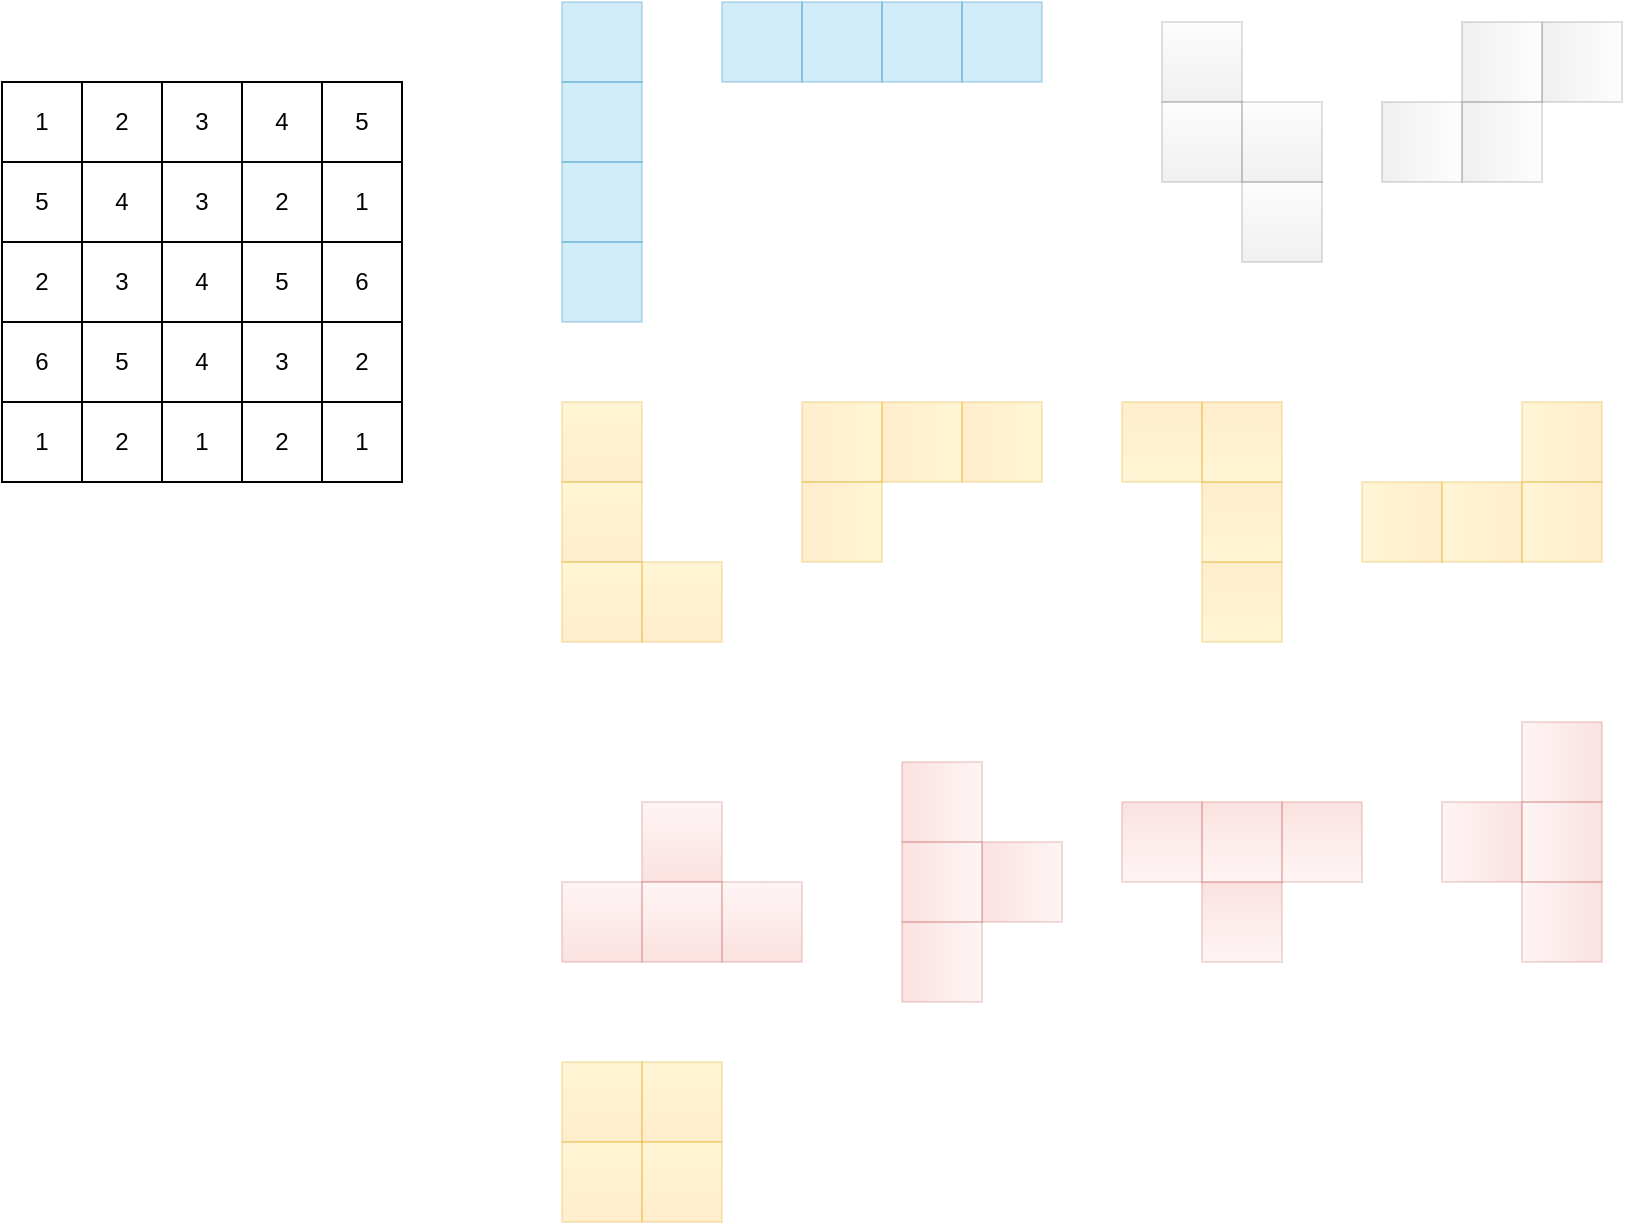 <mxfile version="15.8.7" type="device"><diagram id="VBIc5dmxb7toj-qNlnUQ" name="페이지-1"><mxGraphModel dx="1185" dy="714" grid="1" gridSize="10" guides="1" tooltips="1" connect="1" arrows="1" fold="1" page="1" pageScale="1" pageWidth="10000" pageHeight="10000" math="0" shadow="0"><root><mxCell id="0"/><mxCell id="1" parent="0"/><mxCell id="U9tr5wPtxxhapO03MWSL-27" value="" style="group" vertex="1" connectable="0" parent="1"><mxGeometry x="680" y="360" width="200" height="200" as="geometry"/></mxCell><mxCell id="U9tr5wPtxxhapO03MWSL-1" value="1" style="rounded=0;whiteSpace=wrap;html=1;" vertex="1" parent="U9tr5wPtxxhapO03MWSL-27"><mxGeometry width="40" height="40" as="geometry"/></mxCell><mxCell id="U9tr5wPtxxhapO03MWSL-2" value="2" style="rounded=0;whiteSpace=wrap;html=1;" vertex="1" parent="U9tr5wPtxxhapO03MWSL-27"><mxGeometry x="40" width="40" height="40" as="geometry"/></mxCell><mxCell id="U9tr5wPtxxhapO03MWSL-3" value="3" style="rounded=0;whiteSpace=wrap;html=1;" vertex="1" parent="U9tr5wPtxxhapO03MWSL-27"><mxGeometry x="80" width="40" height="40" as="geometry"/></mxCell><mxCell id="U9tr5wPtxxhapO03MWSL-4" value="4" style="rounded=0;whiteSpace=wrap;html=1;" vertex="1" parent="U9tr5wPtxxhapO03MWSL-27"><mxGeometry x="120" width="40" height="40" as="geometry"/></mxCell><mxCell id="U9tr5wPtxxhapO03MWSL-5" value="5" style="rounded=0;whiteSpace=wrap;html=1;" vertex="1" parent="U9tr5wPtxxhapO03MWSL-27"><mxGeometry x="160" width="40" height="40" as="geometry"/></mxCell><mxCell id="U9tr5wPtxxhapO03MWSL-7" value="5" style="rounded=0;whiteSpace=wrap;html=1;" vertex="1" parent="U9tr5wPtxxhapO03MWSL-27"><mxGeometry y="40" width="40" height="40" as="geometry"/></mxCell><mxCell id="U9tr5wPtxxhapO03MWSL-8" value="4" style="rounded=0;whiteSpace=wrap;html=1;" vertex="1" parent="U9tr5wPtxxhapO03MWSL-27"><mxGeometry x="40" y="40" width="40" height="40" as="geometry"/></mxCell><mxCell id="U9tr5wPtxxhapO03MWSL-9" value="3" style="rounded=0;whiteSpace=wrap;html=1;" vertex="1" parent="U9tr5wPtxxhapO03MWSL-27"><mxGeometry x="80" y="40" width="40" height="40" as="geometry"/></mxCell><mxCell id="U9tr5wPtxxhapO03MWSL-10" value="2" style="rounded=0;whiteSpace=wrap;html=1;" vertex="1" parent="U9tr5wPtxxhapO03MWSL-27"><mxGeometry x="120" y="40" width="40" height="40" as="geometry"/></mxCell><mxCell id="U9tr5wPtxxhapO03MWSL-11" value="1" style="rounded=0;whiteSpace=wrap;html=1;" vertex="1" parent="U9tr5wPtxxhapO03MWSL-27"><mxGeometry x="160" y="40" width="40" height="40" as="geometry"/></mxCell><mxCell id="U9tr5wPtxxhapO03MWSL-12" value="2" style="rounded=0;whiteSpace=wrap;html=1;" vertex="1" parent="U9tr5wPtxxhapO03MWSL-27"><mxGeometry y="80" width="40" height="40" as="geometry"/></mxCell><mxCell id="U9tr5wPtxxhapO03MWSL-13" value="3" style="rounded=0;whiteSpace=wrap;html=1;" vertex="1" parent="U9tr5wPtxxhapO03MWSL-27"><mxGeometry x="40" y="80" width="40" height="40" as="geometry"/></mxCell><mxCell id="U9tr5wPtxxhapO03MWSL-14" value="4" style="rounded=0;whiteSpace=wrap;html=1;" vertex="1" parent="U9tr5wPtxxhapO03MWSL-27"><mxGeometry x="80" y="80" width="40" height="40" as="geometry"/></mxCell><mxCell id="U9tr5wPtxxhapO03MWSL-15" value="5" style="rounded=0;whiteSpace=wrap;html=1;" vertex="1" parent="U9tr5wPtxxhapO03MWSL-27"><mxGeometry x="120" y="80" width="40" height="40" as="geometry"/></mxCell><mxCell id="U9tr5wPtxxhapO03MWSL-16" value="6" style="rounded=0;whiteSpace=wrap;html=1;" vertex="1" parent="U9tr5wPtxxhapO03MWSL-27"><mxGeometry x="160" y="80" width="40" height="40" as="geometry"/></mxCell><mxCell id="U9tr5wPtxxhapO03MWSL-17" value="6" style="rounded=0;whiteSpace=wrap;html=1;" vertex="1" parent="U9tr5wPtxxhapO03MWSL-27"><mxGeometry y="120" width="40" height="40" as="geometry"/></mxCell><mxCell id="U9tr5wPtxxhapO03MWSL-18" value="5" style="rounded=0;whiteSpace=wrap;html=1;" vertex="1" parent="U9tr5wPtxxhapO03MWSL-27"><mxGeometry x="40" y="120" width="40" height="40" as="geometry"/></mxCell><mxCell id="U9tr5wPtxxhapO03MWSL-19" value="4" style="rounded=0;whiteSpace=wrap;html=1;" vertex="1" parent="U9tr5wPtxxhapO03MWSL-27"><mxGeometry x="80" y="120" width="40" height="40" as="geometry"/></mxCell><mxCell id="U9tr5wPtxxhapO03MWSL-20" value="3" style="rounded=0;whiteSpace=wrap;html=1;" vertex="1" parent="U9tr5wPtxxhapO03MWSL-27"><mxGeometry x="120" y="120" width="40" height="40" as="geometry"/></mxCell><mxCell id="U9tr5wPtxxhapO03MWSL-21" value="2" style="rounded=0;whiteSpace=wrap;html=1;" vertex="1" parent="U9tr5wPtxxhapO03MWSL-27"><mxGeometry x="160" y="120" width="40" height="40" as="geometry"/></mxCell><mxCell id="U9tr5wPtxxhapO03MWSL-22" value="1" style="rounded=0;whiteSpace=wrap;html=1;" vertex="1" parent="U9tr5wPtxxhapO03MWSL-27"><mxGeometry y="160" width="40" height="40" as="geometry"/></mxCell><mxCell id="U9tr5wPtxxhapO03MWSL-23" value="2" style="rounded=0;whiteSpace=wrap;html=1;" vertex="1" parent="U9tr5wPtxxhapO03MWSL-27"><mxGeometry x="40" y="160" width="40" height="40" as="geometry"/></mxCell><mxCell id="U9tr5wPtxxhapO03MWSL-24" value="1" style="rounded=0;whiteSpace=wrap;html=1;" vertex="1" parent="U9tr5wPtxxhapO03MWSL-27"><mxGeometry x="80" y="160" width="40" height="40" as="geometry"/></mxCell><mxCell id="U9tr5wPtxxhapO03MWSL-25" value="2" style="rounded=0;whiteSpace=wrap;html=1;" vertex="1" parent="U9tr5wPtxxhapO03MWSL-27"><mxGeometry x="120" y="160" width="40" height="40" as="geometry"/></mxCell><mxCell id="U9tr5wPtxxhapO03MWSL-26" value="1" style="rounded=0;whiteSpace=wrap;html=1;" vertex="1" parent="U9tr5wPtxxhapO03MWSL-27"><mxGeometry x="160" y="160" width="40" height="40" as="geometry"/></mxCell><mxCell id="U9tr5wPtxxhapO03MWSL-32" value="" style="group;opacity=20;" vertex="1" connectable="0" parent="1"><mxGeometry x="960" y="320" width="40" height="160" as="geometry"/></mxCell><mxCell id="U9tr5wPtxxhapO03MWSL-28" value="" style="rounded=0;whiteSpace=wrap;html=1;fillColor=#1ba1e2;fontColor=#ffffff;strokeColor=#006EAF;opacity=20;" vertex="1" parent="U9tr5wPtxxhapO03MWSL-32"><mxGeometry width="40" height="40" as="geometry"/></mxCell><mxCell id="U9tr5wPtxxhapO03MWSL-29" value="" style="rounded=0;whiteSpace=wrap;html=1;fillColor=#1ba1e2;fontColor=#ffffff;strokeColor=#006EAF;opacity=20;" vertex="1" parent="U9tr5wPtxxhapO03MWSL-32"><mxGeometry y="40" width="40" height="40" as="geometry"/></mxCell><mxCell id="U9tr5wPtxxhapO03MWSL-30" value="" style="rounded=0;whiteSpace=wrap;html=1;fillColor=#1ba1e2;fontColor=#ffffff;strokeColor=#006EAF;opacity=20;" vertex="1" parent="U9tr5wPtxxhapO03MWSL-32"><mxGeometry y="80" width="40" height="40" as="geometry"/></mxCell><mxCell id="U9tr5wPtxxhapO03MWSL-31" value="" style="rounded=0;whiteSpace=wrap;html=1;fillColor=#1ba1e2;fontColor=#ffffff;strokeColor=#006EAF;opacity=20;" vertex="1" parent="U9tr5wPtxxhapO03MWSL-32"><mxGeometry y="120" width="40" height="40" as="geometry"/></mxCell><mxCell id="U9tr5wPtxxhapO03MWSL-42" value="" style="group;opacity=20;" vertex="1" connectable="0" parent="1"><mxGeometry x="960" y="850" width="80" height="80" as="geometry"/></mxCell><mxCell id="U9tr5wPtxxhapO03MWSL-36" value="" style="rounded=0;whiteSpace=wrap;html=1;fillColor=#ffcd28;strokeColor=#d79b00;gradientColor=#ffa500;container=0;opacity=20;" vertex="1" parent="U9tr5wPtxxhapO03MWSL-42"><mxGeometry x="40" width="40" height="40" as="geometry"/></mxCell><mxCell id="U9tr5wPtxxhapO03MWSL-37" value="" style="rounded=0;whiteSpace=wrap;html=1;fillColor=#ffcd28;strokeColor=#d79b00;gradientColor=#ffa500;container=0;opacity=20;" vertex="1" parent="U9tr5wPtxxhapO03MWSL-42"><mxGeometry x="40" y="40" width="40" height="40" as="geometry"/></mxCell><mxCell id="U9tr5wPtxxhapO03MWSL-34" value="" style="rounded=0;whiteSpace=wrap;html=1;fillColor=#ffcd28;strokeColor=#d79b00;gradientColor=#ffa500;container=0;opacity=20;" vertex="1" parent="U9tr5wPtxxhapO03MWSL-42"><mxGeometry width="40" height="40" as="geometry"/></mxCell><mxCell id="U9tr5wPtxxhapO03MWSL-35" value="" style="rounded=0;whiteSpace=wrap;html=1;fillColor=#ffcd28;strokeColor=#d79b00;gradientColor=#ffa500;container=0;opacity=20;" vertex="1" parent="U9tr5wPtxxhapO03MWSL-42"><mxGeometry y="40" width="40" height="40" as="geometry"/></mxCell><mxCell id="U9tr5wPtxxhapO03MWSL-60" value="" style="group" vertex="1" connectable="0" parent="1"><mxGeometry x="960" y="520" width="80" height="120" as="geometry"/></mxCell><mxCell id="U9tr5wPtxxhapO03MWSL-43" value="" style="rounded=0;whiteSpace=wrap;html=1;container=0;fillColor=#ffcd28;gradientColor=#ffa500;strokeColor=#d79b00;opacity=20;" vertex="1" parent="U9tr5wPtxxhapO03MWSL-60"><mxGeometry width="40" height="40" as="geometry"/></mxCell><mxCell id="U9tr5wPtxxhapO03MWSL-44" value="" style="rounded=0;whiteSpace=wrap;html=1;container=0;fillColor=#ffcd28;gradientColor=#ffa500;strokeColor=#d79b00;opacity=20;" vertex="1" parent="U9tr5wPtxxhapO03MWSL-60"><mxGeometry y="40" width="40" height="40" as="geometry"/></mxCell><mxCell id="U9tr5wPtxxhapO03MWSL-45" value="" style="rounded=0;whiteSpace=wrap;html=1;container=0;fillColor=#ffcd28;gradientColor=#ffa500;strokeColor=#d79b00;opacity=20;" vertex="1" parent="U9tr5wPtxxhapO03MWSL-60"><mxGeometry y="80" width="40" height="40" as="geometry"/></mxCell><mxCell id="U9tr5wPtxxhapO03MWSL-46" value="" style="rounded=0;whiteSpace=wrap;html=1;container=0;fillColor=#ffcd28;gradientColor=#ffa500;strokeColor=#d79b00;opacity=20;" vertex="1" parent="U9tr5wPtxxhapO03MWSL-60"><mxGeometry x="40" y="80" width="40" height="40" as="geometry"/></mxCell><mxCell id="U9tr5wPtxxhapO03MWSL-66" value="" style="group" vertex="1" connectable="0" parent="1"><mxGeometry x="960" y="720" width="120" height="80" as="geometry"/></mxCell><mxCell id="U9tr5wPtxxhapO03MWSL-51" value="" style="rounded=0;whiteSpace=wrap;html=1;container=0;fillColor=#f8cecc;gradientColor=#ea6b66;strokeColor=#b85450;opacity=20;" vertex="1" parent="U9tr5wPtxxhapO03MWSL-66"><mxGeometry x="40" width="40" height="40" as="geometry"/></mxCell><mxCell id="U9tr5wPtxxhapO03MWSL-52" value="" style="rounded=0;whiteSpace=wrap;html=1;container=0;fillColor=#f8cecc;gradientColor=#ea6b66;strokeColor=#b85450;opacity=20;" vertex="1" parent="U9tr5wPtxxhapO03MWSL-66"><mxGeometry x="40" y="40" width="40" height="40" as="geometry"/></mxCell><mxCell id="U9tr5wPtxxhapO03MWSL-53" value="" style="rounded=0;whiteSpace=wrap;html=1;container=0;fillColor=#f8cecc;gradientColor=#ea6b66;strokeColor=#b85450;opacity=20;" vertex="1" parent="U9tr5wPtxxhapO03MWSL-66"><mxGeometry x="80" y="40" width="40" height="40" as="geometry"/></mxCell><mxCell id="U9tr5wPtxxhapO03MWSL-54" value="" style="rounded=0;whiteSpace=wrap;html=1;container=0;fillColor=#f8cecc;gradientColor=#ea6b66;strokeColor=#b85450;opacity=20;" vertex="1" parent="U9tr5wPtxxhapO03MWSL-66"><mxGeometry y="40" width="40" height="40" as="geometry"/></mxCell><mxCell id="U9tr5wPtxxhapO03MWSL-67" value="" style="group;opacity=20;rotation=90;" vertex="1" connectable="0" parent="1"><mxGeometry x="1100" y="260" width="40" height="160" as="geometry"/></mxCell><mxCell id="U9tr5wPtxxhapO03MWSL-68" value="" style="rounded=0;whiteSpace=wrap;html=1;fillColor=#1ba1e2;fontColor=#ffffff;strokeColor=#006EAF;opacity=20;rotation=90;" vertex="1" parent="U9tr5wPtxxhapO03MWSL-67"><mxGeometry x="60" y="60" width="40" height="40" as="geometry"/></mxCell><mxCell id="U9tr5wPtxxhapO03MWSL-69" value="" style="rounded=0;whiteSpace=wrap;html=1;fillColor=#1ba1e2;fontColor=#ffffff;strokeColor=#006EAF;opacity=20;rotation=90;" vertex="1" parent="U9tr5wPtxxhapO03MWSL-67"><mxGeometry x="20" y="60" width="40" height="40" as="geometry"/></mxCell><mxCell id="U9tr5wPtxxhapO03MWSL-70" value="" style="rounded=0;whiteSpace=wrap;html=1;fillColor=#1ba1e2;fontColor=#ffffff;strokeColor=#006EAF;opacity=20;rotation=90;" vertex="1" parent="U9tr5wPtxxhapO03MWSL-67"><mxGeometry x="-20" y="60" width="40" height="40" as="geometry"/></mxCell><mxCell id="U9tr5wPtxxhapO03MWSL-71" value="" style="rounded=0;whiteSpace=wrap;html=1;fillColor=#1ba1e2;fontColor=#ffffff;strokeColor=#006EAF;opacity=20;rotation=90;" vertex="1" parent="U9tr5wPtxxhapO03MWSL-67"><mxGeometry x="-60" y="60" width="40" height="40" as="geometry"/></mxCell><mxCell id="U9tr5wPtxxhapO03MWSL-72" value="" style="group;rotation=90;" vertex="1" connectable="0" parent="1"><mxGeometry x="1100" y="500" width="80" height="120" as="geometry"/></mxCell><mxCell id="U9tr5wPtxxhapO03MWSL-73" value="" style="rounded=0;whiteSpace=wrap;html=1;container=0;fillColor=#ffcd28;gradientColor=#ffa500;strokeColor=#d79b00;opacity=20;rotation=90;" vertex="1" parent="U9tr5wPtxxhapO03MWSL-72"><mxGeometry x="60" y="20" width="40" height="40" as="geometry"/></mxCell><mxCell id="U9tr5wPtxxhapO03MWSL-74" value="" style="rounded=0;whiteSpace=wrap;html=1;container=0;fillColor=#ffcd28;gradientColor=#ffa500;strokeColor=#d79b00;opacity=20;rotation=90;" vertex="1" parent="U9tr5wPtxxhapO03MWSL-72"><mxGeometry x="20" y="20" width="40" height="40" as="geometry"/></mxCell><mxCell id="U9tr5wPtxxhapO03MWSL-75" value="" style="rounded=0;whiteSpace=wrap;html=1;container=0;fillColor=#ffcd28;gradientColor=#ffa500;strokeColor=#d79b00;opacity=20;rotation=90;" vertex="1" parent="U9tr5wPtxxhapO03MWSL-72"><mxGeometry x="-20" y="20" width="40" height="40" as="geometry"/></mxCell><mxCell id="U9tr5wPtxxhapO03MWSL-76" value="" style="rounded=0;whiteSpace=wrap;html=1;container=0;fillColor=#ffcd28;gradientColor=#ffa500;strokeColor=#d79b00;opacity=20;rotation=90;" vertex="1" parent="U9tr5wPtxxhapO03MWSL-72"><mxGeometry x="-20" y="60" width="40" height="40" as="geometry"/></mxCell><mxCell id="U9tr5wPtxxhapO03MWSL-77" value="" style="group;rotation=-90;" vertex="1" connectable="0" parent="1"><mxGeometry x="1380" y="500" width="80" height="120" as="geometry"/></mxCell><mxCell id="U9tr5wPtxxhapO03MWSL-78" value="" style="rounded=0;whiteSpace=wrap;html=1;container=0;fillColor=#ffcd28;gradientColor=#ffa500;strokeColor=#d79b00;opacity=20;rotation=-90;" vertex="1" parent="U9tr5wPtxxhapO03MWSL-77"><mxGeometry x="-20" y="60" width="40" height="40" as="geometry"/></mxCell><mxCell id="U9tr5wPtxxhapO03MWSL-79" value="" style="rounded=0;whiteSpace=wrap;html=1;container=0;fillColor=#ffcd28;gradientColor=#ffa500;strokeColor=#d79b00;opacity=20;rotation=-90;" vertex="1" parent="U9tr5wPtxxhapO03MWSL-77"><mxGeometry x="20" y="60" width="40" height="40" as="geometry"/></mxCell><mxCell id="U9tr5wPtxxhapO03MWSL-80" value="" style="rounded=0;whiteSpace=wrap;html=1;container=0;fillColor=#ffcd28;gradientColor=#ffa500;strokeColor=#d79b00;opacity=20;rotation=-90;" vertex="1" parent="U9tr5wPtxxhapO03MWSL-77"><mxGeometry x="60" y="60" width="40" height="40" as="geometry"/></mxCell><mxCell id="U9tr5wPtxxhapO03MWSL-81" value="" style="rounded=0;whiteSpace=wrap;html=1;container=0;fillColor=#ffcd28;gradientColor=#ffa500;strokeColor=#d79b00;opacity=20;rotation=-90;" vertex="1" parent="U9tr5wPtxxhapO03MWSL-77"><mxGeometry x="60" y="20" width="40" height="40" as="geometry"/></mxCell><mxCell id="U9tr5wPtxxhapO03MWSL-82" value="" style="group;rotation=-180;" vertex="1" connectable="0" parent="1"><mxGeometry x="1240" y="520" width="80" height="120" as="geometry"/></mxCell><mxCell id="U9tr5wPtxxhapO03MWSL-83" value="" style="rounded=0;whiteSpace=wrap;html=1;container=0;fillColor=#ffcd28;gradientColor=#ffa500;strokeColor=#d79b00;opacity=20;rotation=-180;" vertex="1" parent="U9tr5wPtxxhapO03MWSL-82"><mxGeometry x="40" y="80" width="40" height="40" as="geometry"/></mxCell><mxCell id="U9tr5wPtxxhapO03MWSL-84" value="" style="rounded=0;whiteSpace=wrap;html=1;container=0;fillColor=#ffcd28;gradientColor=#ffa500;strokeColor=#d79b00;opacity=20;rotation=-180;" vertex="1" parent="U9tr5wPtxxhapO03MWSL-82"><mxGeometry x="40" y="40" width="40" height="40" as="geometry"/></mxCell><mxCell id="U9tr5wPtxxhapO03MWSL-85" value="" style="rounded=0;whiteSpace=wrap;html=1;container=0;fillColor=#ffcd28;gradientColor=#ffa500;strokeColor=#d79b00;opacity=20;rotation=-180;" vertex="1" parent="U9tr5wPtxxhapO03MWSL-82"><mxGeometry x="40" width="40" height="40" as="geometry"/></mxCell><mxCell id="U9tr5wPtxxhapO03MWSL-86" value="" style="rounded=0;whiteSpace=wrap;html=1;container=0;fillColor=#ffcd28;gradientColor=#ffa500;strokeColor=#d79b00;opacity=20;rotation=-180;" vertex="1" parent="U9tr5wPtxxhapO03MWSL-82"><mxGeometry width="40" height="40" as="geometry"/></mxCell><mxCell id="U9tr5wPtxxhapO03MWSL-87" value="" style="group;rotation=90;" vertex="1" connectable="0" parent="1"><mxGeometry x="1110" y="720" width="120" height="80" as="geometry"/></mxCell><mxCell id="U9tr5wPtxxhapO03MWSL-88" value="" style="rounded=0;whiteSpace=wrap;html=1;container=0;fillColor=#f8cecc;gradientColor=#ea6b66;strokeColor=#b85450;opacity=20;rotation=90;" vertex="1" parent="U9tr5wPtxxhapO03MWSL-87"><mxGeometry x="60" y="20" width="40" height="40" as="geometry"/></mxCell><mxCell id="U9tr5wPtxxhapO03MWSL-89" value="" style="rounded=0;whiteSpace=wrap;html=1;container=0;fillColor=#f8cecc;gradientColor=#ea6b66;strokeColor=#b85450;opacity=20;rotation=90;" vertex="1" parent="U9tr5wPtxxhapO03MWSL-87"><mxGeometry x="20" y="20" width="40" height="40" as="geometry"/></mxCell><mxCell id="U9tr5wPtxxhapO03MWSL-90" value="" style="rounded=0;whiteSpace=wrap;html=1;container=0;fillColor=#f8cecc;gradientColor=#ea6b66;strokeColor=#b85450;opacity=20;rotation=90;" vertex="1" parent="U9tr5wPtxxhapO03MWSL-87"><mxGeometry x="20" y="60" width="40" height="40" as="geometry"/></mxCell><mxCell id="U9tr5wPtxxhapO03MWSL-91" value="" style="rounded=0;whiteSpace=wrap;html=1;container=0;fillColor=#f8cecc;gradientColor=#ea6b66;strokeColor=#b85450;opacity=20;rotation=90;" vertex="1" parent="U9tr5wPtxxhapO03MWSL-87"><mxGeometry x="20" y="-20" width="40" height="40" as="geometry"/></mxCell><mxCell id="U9tr5wPtxxhapO03MWSL-92" value="" style="group;rotation=-180;" vertex="1" connectable="0" parent="1"><mxGeometry x="1240" y="720" width="120" height="80" as="geometry"/></mxCell><mxCell id="U9tr5wPtxxhapO03MWSL-93" value="" style="rounded=0;whiteSpace=wrap;html=1;container=0;fillColor=#f8cecc;gradientColor=#ea6b66;strokeColor=#b85450;opacity=20;rotation=-180;" vertex="1" parent="U9tr5wPtxxhapO03MWSL-92"><mxGeometry x="40" y="40" width="40" height="40" as="geometry"/></mxCell><mxCell id="U9tr5wPtxxhapO03MWSL-94" value="" style="rounded=0;whiteSpace=wrap;html=1;container=0;fillColor=#f8cecc;gradientColor=#ea6b66;strokeColor=#b85450;opacity=20;rotation=-180;" vertex="1" parent="U9tr5wPtxxhapO03MWSL-92"><mxGeometry x="40" width="40" height="40" as="geometry"/></mxCell><mxCell id="U9tr5wPtxxhapO03MWSL-95" value="" style="rounded=0;whiteSpace=wrap;html=1;container=0;fillColor=#f8cecc;gradientColor=#ea6b66;strokeColor=#b85450;opacity=20;rotation=-180;" vertex="1" parent="U9tr5wPtxxhapO03MWSL-92"><mxGeometry width="40" height="40" as="geometry"/></mxCell><mxCell id="U9tr5wPtxxhapO03MWSL-96" value="" style="rounded=0;whiteSpace=wrap;html=1;container=0;fillColor=#f8cecc;gradientColor=#ea6b66;strokeColor=#b85450;opacity=20;rotation=-180;" vertex="1" parent="U9tr5wPtxxhapO03MWSL-92"><mxGeometry x="80" width="40" height="40" as="geometry"/></mxCell><mxCell id="U9tr5wPtxxhapO03MWSL-97" value="" style="group;rotation=-90;" vertex="1" connectable="0" parent="1"><mxGeometry x="1380" y="700" width="120" height="80" as="geometry"/></mxCell><mxCell id="U9tr5wPtxxhapO03MWSL-98" value="" style="rounded=0;whiteSpace=wrap;html=1;container=0;fillColor=#f8cecc;gradientColor=#ea6b66;strokeColor=#b85450;opacity=20;rotation=-90;" vertex="1" parent="U9tr5wPtxxhapO03MWSL-97"><mxGeometry x="20" y="20" width="40" height="40" as="geometry"/></mxCell><mxCell id="U9tr5wPtxxhapO03MWSL-99" value="" style="rounded=0;whiteSpace=wrap;html=1;container=0;fillColor=#f8cecc;gradientColor=#ea6b66;strokeColor=#b85450;opacity=20;rotation=-90;" vertex="1" parent="U9tr5wPtxxhapO03MWSL-97"><mxGeometry x="60" y="20" width="40" height="40" as="geometry"/></mxCell><mxCell id="U9tr5wPtxxhapO03MWSL-100" value="" style="rounded=0;whiteSpace=wrap;html=1;container=0;fillColor=#f8cecc;gradientColor=#ea6b66;strokeColor=#b85450;opacity=20;rotation=-90;" vertex="1" parent="U9tr5wPtxxhapO03MWSL-97"><mxGeometry x="60" y="-20" width="40" height="40" as="geometry"/></mxCell><mxCell id="U9tr5wPtxxhapO03MWSL-101" value="" style="rounded=0;whiteSpace=wrap;html=1;container=0;fillColor=#f8cecc;gradientColor=#ea6b66;strokeColor=#b85450;opacity=20;rotation=-90;" vertex="1" parent="U9tr5wPtxxhapO03MWSL-97"><mxGeometry x="60" y="60" width="40" height="40" as="geometry"/></mxCell><mxCell id="U9tr5wPtxxhapO03MWSL-113" value="" style="group" vertex="1" connectable="0" parent="1"><mxGeometry x="1260" y="330" width="80" height="120" as="geometry"/></mxCell><mxCell id="U9tr5wPtxxhapO03MWSL-114" value="" style="rounded=0;whiteSpace=wrap;html=1;container=0;fillColor=#f5f5f5;gradientColor=#b3b3b3;strokeColor=#666666;opacity=20;" vertex="1" parent="U9tr5wPtxxhapO03MWSL-113"><mxGeometry width="40" height="40" as="geometry"/></mxCell><mxCell id="U9tr5wPtxxhapO03MWSL-115" value="" style="rounded=0;whiteSpace=wrap;html=1;container=0;fillColor=#f5f5f5;gradientColor=#b3b3b3;strokeColor=#666666;opacity=20;" vertex="1" parent="U9tr5wPtxxhapO03MWSL-113"><mxGeometry x="40" y="80" width="40" height="40" as="geometry"/></mxCell><mxCell id="U9tr5wPtxxhapO03MWSL-116" value="" style="rounded=0;whiteSpace=wrap;html=1;container=0;fillColor=#f5f5f5;gradientColor=#b3b3b3;strokeColor=#666666;opacity=20;" vertex="1" parent="U9tr5wPtxxhapO03MWSL-113"><mxGeometry y="40" width="40" height="40" as="geometry"/></mxCell><mxCell id="U9tr5wPtxxhapO03MWSL-117" value="" style="rounded=0;whiteSpace=wrap;html=1;container=0;fillColor=#f5f5f5;gradientColor=#b3b3b3;strokeColor=#666666;opacity=20;" vertex="1" parent="U9tr5wPtxxhapO03MWSL-113"><mxGeometry x="40" y="40" width="40" height="40" as="geometry"/></mxCell><mxCell id="U9tr5wPtxxhapO03MWSL-118" value="" style="group;rotation=90;" vertex="1" connectable="0" parent="1"><mxGeometry x="1390" y="310" width="80" height="120" as="geometry"/></mxCell><mxCell id="U9tr5wPtxxhapO03MWSL-119" value="" style="rounded=0;whiteSpace=wrap;html=1;container=0;fillColor=#f5f5f5;gradientColor=#b3b3b3;strokeColor=#666666;opacity=20;rotation=90;" vertex="1" parent="U9tr5wPtxxhapO03MWSL-118"><mxGeometry x="60" y="20" width="40" height="40" as="geometry"/></mxCell><mxCell id="U9tr5wPtxxhapO03MWSL-120" value="" style="rounded=0;whiteSpace=wrap;html=1;container=0;fillColor=#f5f5f5;gradientColor=#b3b3b3;strokeColor=#666666;opacity=20;rotation=90;" vertex="1" parent="U9tr5wPtxxhapO03MWSL-118"><mxGeometry x="-20" y="60" width="40" height="40" as="geometry"/></mxCell><mxCell id="U9tr5wPtxxhapO03MWSL-121" value="" style="rounded=0;whiteSpace=wrap;html=1;container=0;fillColor=#f5f5f5;gradientColor=#b3b3b3;strokeColor=#666666;opacity=20;rotation=90;" vertex="1" parent="U9tr5wPtxxhapO03MWSL-118"><mxGeometry x="20" y="20" width="40" height="40" as="geometry"/></mxCell><mxCell id="U9tr5wPtxxhapO03MWSL-122" value="" style="rounded=0;whiteSpace=wrap;html=1;container=0;fillColor=#f5f5f5;gradientColor=#b3b3b3;strokeColor=#666666;opacity=20;rotation=90;" vertex="1" parent="U9tr5wPtxxhapO03MWSL-118"><mxGeometry x="20" y="60" width="40" height="40" as="geometry"/></mxCell></root></mxGraphModel></diagram></mxfile>